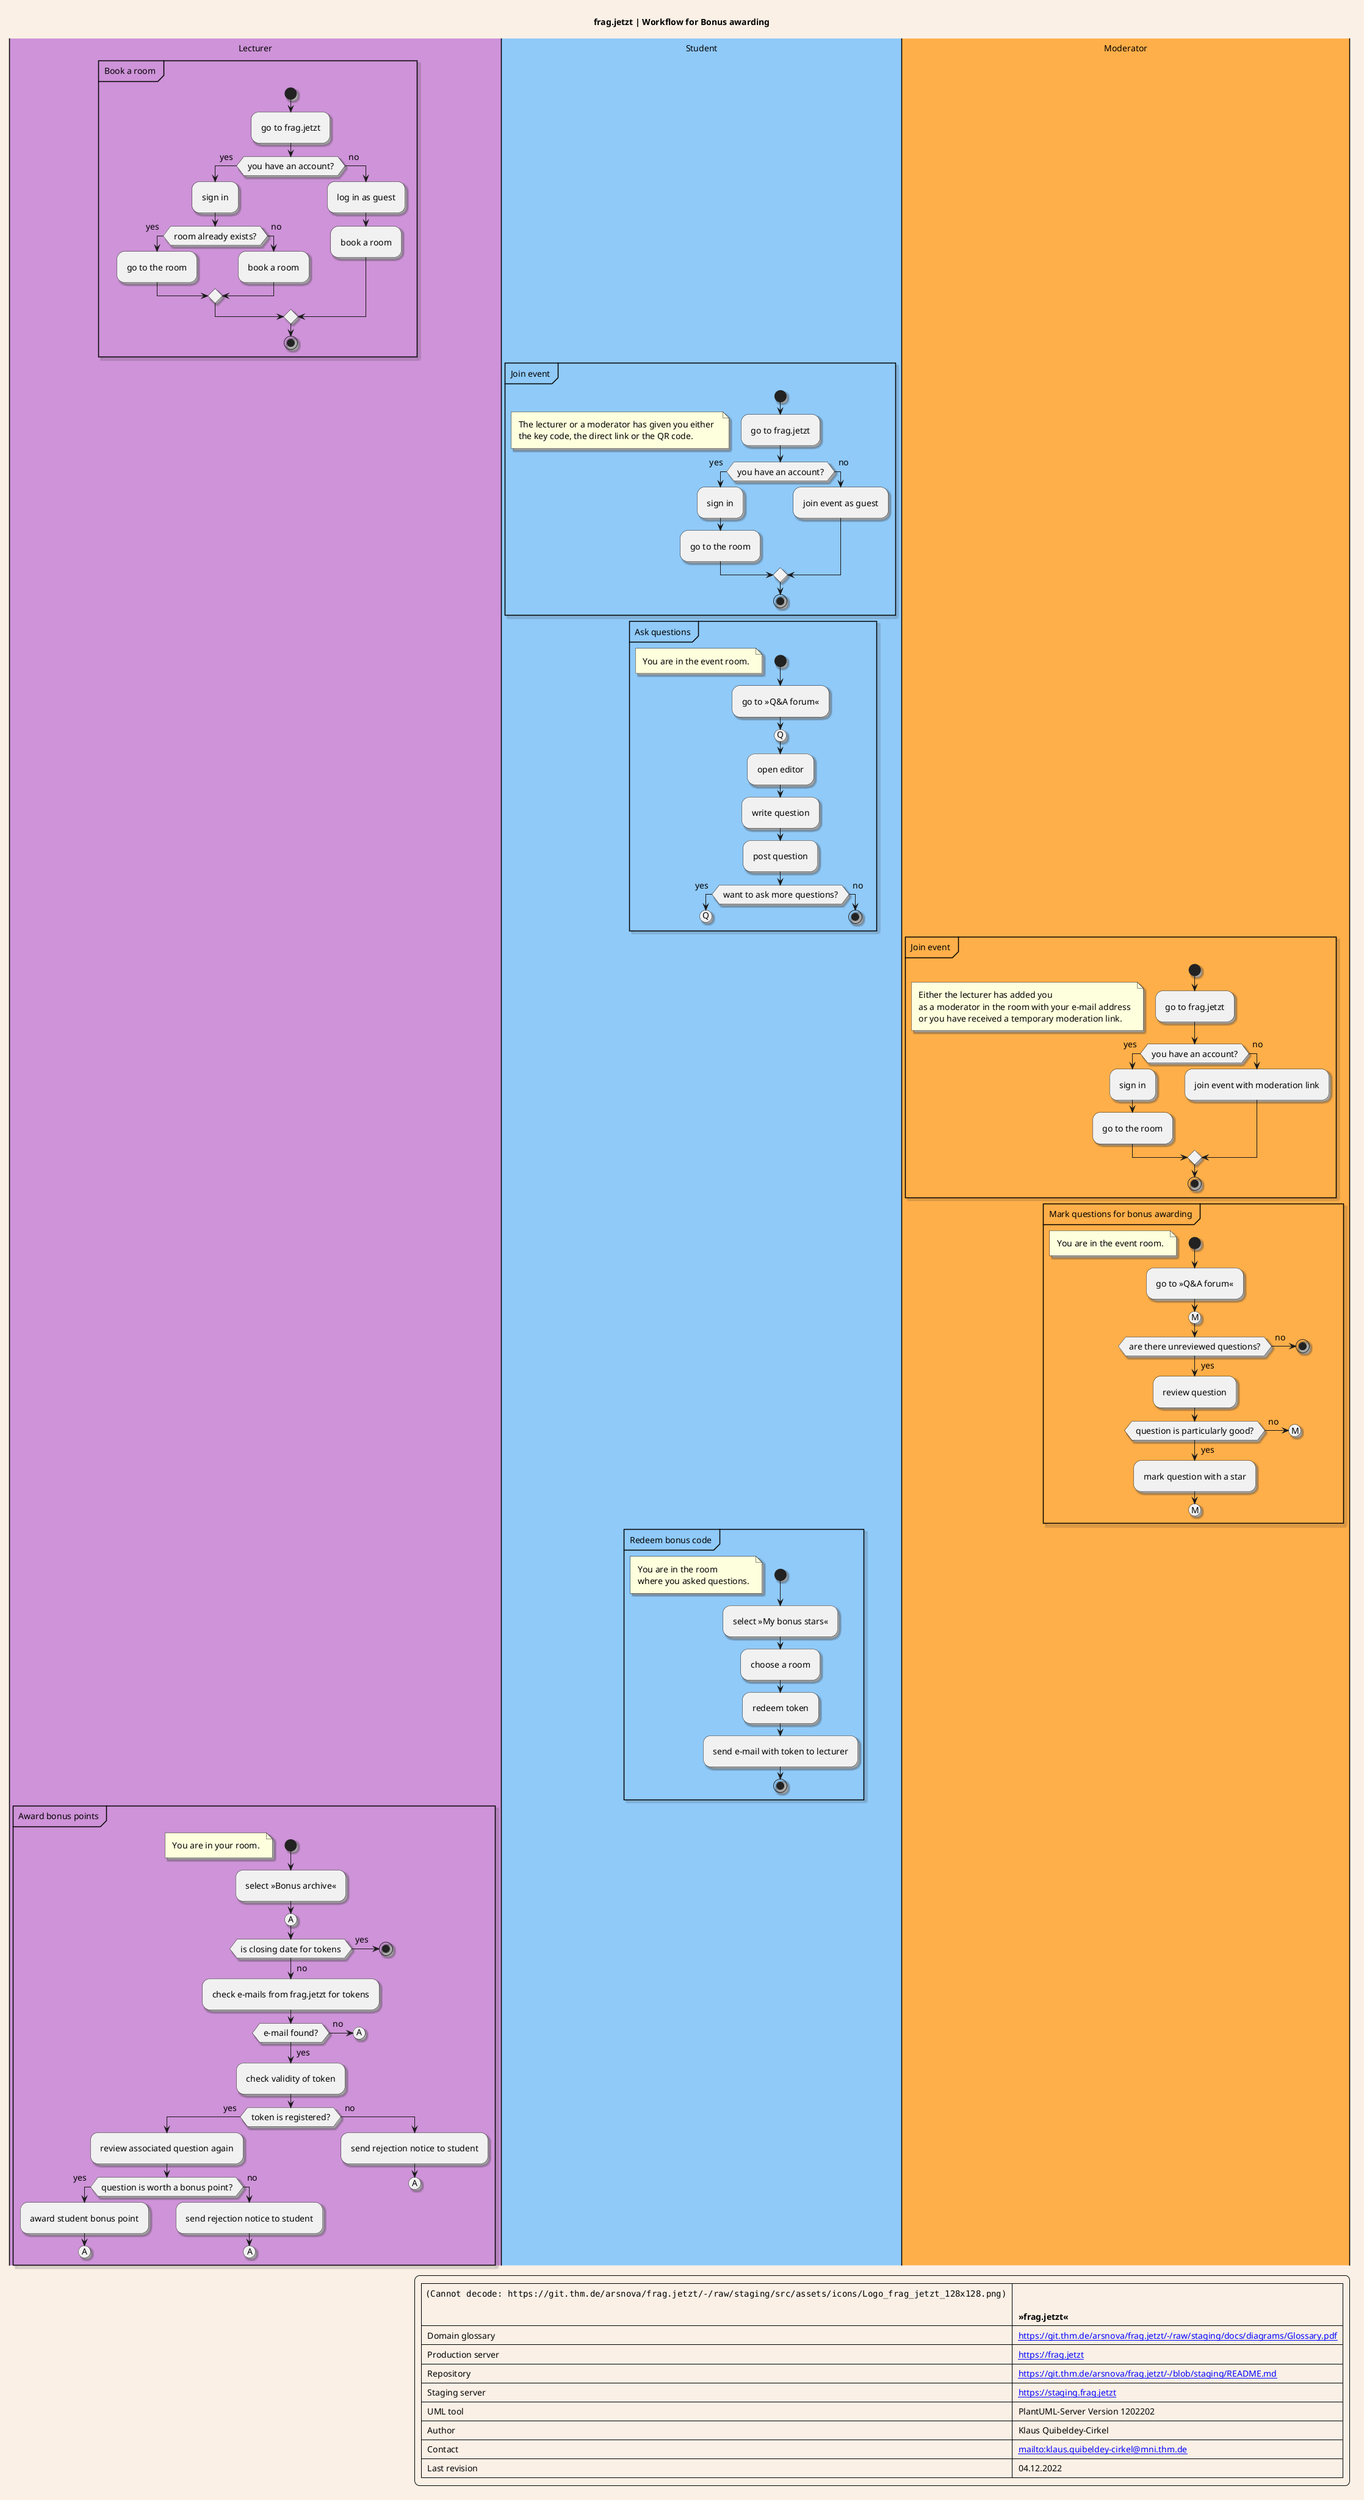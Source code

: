 @startuml
title frag.jetzt | Workflow for Bonus awarding

  skinparam backgroundColor Linen
  skinparam shadowing true
  skinparam defaultFontSize 14
  skinparam Padding 6

  |#CE93D8|Lecturer|

  partition "Book a room" {

  start

  :go to frag.jetzt;
  if(you have an account?) then (yes)
      :sign in;
      if(room already exists?) then (yes)
          :go to the room;
      else (no)
          :book a room;
      endif
  else (no)
      :log in as guest;
      :book a room;
  endif
  stop

  }

  |#90CAF9|Student|

  partition "Join event" {
  start
      :go to frag.jetzt;
      floating note left: The lecturer or a moderator has given you either \nthe key code, the direct link or the QR code.
      if(you have an account?) then (yes)
          :sign in;
          :go to the room;
      else (no)
          :join event as guest;
      endif
      stop
 }

  partition "Ask questions" {

  start
      floating note left: You are in the event room.
      :go to »Q&A forum«;
          (Q)
          :open editor;
          :write question;
          :post question;
          if (want to ask more questions?) then (yes)
          (Q)
          detach
          else (no)
          stop
          endif
      }


|#FFAF49|Moderator|

  partition "Join event" {
  start
  :go to frag.jetzt;
   floating note left: Either the lecturer has added you\nas a moderator in the room with your e-mail address\nor you have received a temporary moderation link.
  if(you have an account?) then (yes)
          :sign in;
          :go to the room;
      else (no)
          :join event with moderation link;
      endif
      stop
}

  partition "Mark questions for bonus awarding" {
  start
 floating note left: You are in the event room.
  :go to »Q&A forum«;

  (M)
  if (are there unreviewed questions?) then (yes)
      :review question;
      if(question is particularly good?) then (yes)
          :mark question with a star;
          (M)
          detach
      else (no)
          (M)
          detach
      endif
  else (no)
      stop
  endif
      }

  |Student|

  partition "Redeem bonus code" {
  start
  floating note left: You are in the room \nwhere you asked questions.
  :select »My bonus stars«;
  :choose a room;
  :redeem token;
  :send e-mail with token to lecturer;
  stop
  }

  |Lecturer|

  partition "Award bonus points" {
  start
  floating note left: You are in your room.
  :select »Bonus archive«;
  (A)
  if(is closing date for tokens) then (yes)
      stop
      else (no)
          :check e-mails from frag.jetzt for tokens;
          if(e-mail found?) then (yes)
              :check validity of token;

                    if(token is registered?) then (yes)
                        :review associated question again;
                                if(question is worth a bonus point?) then (yes)
                                    :award student bonus point;
                                    (A)
                                else (no)
                                    :send rejection notice to student;
                                    (A)
                                    detach
                                endif
                    else (no)
                        :send rejection notice to student;
                        (A)
                        detach
                    endif
      else (no)
              (A)
              detach
      endif
          detach
  endif
  }

  legend right
    |<img:https://git.thm.de/arsnova/frag.jetzt/-/raw/staging/src/assets/icons/Logo_frag_jetzt_128x128.png> |= \n\n »frag.jetzt« |
    | Domain glossary | [[https://git.thm.de/arsnova/frag.jetzt/-/raw/staging/docs/diagrams/Glossary.pdf]] |
    | Production server | [[https://frag.jetzt]] |
    | Repository | [[https://git.thm.de/arsnova/frag.jetzt/-/blob/staging/README.md]] |
    | Staging server | [[https://staging.frag.jetzt]] |
    | UML tool| PlantUML-Server Version 1202202|
    | Author| Klaus Quibeldey-Cirkel|
    | Contact| [[mailto:klaus.quibeldey-cirkel@mni.thm.de]] |
    | Last revision| 04.12.2022 |
  end legend
@enduml
